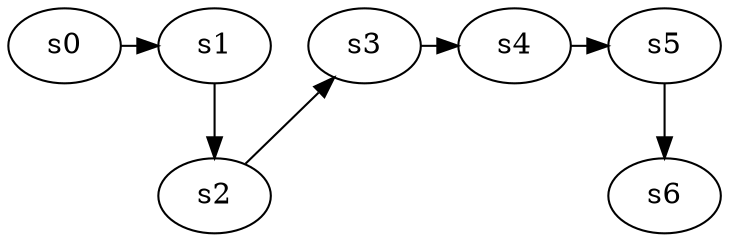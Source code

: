 digraph game_0078_chain_7 {
    s0 [name="s0", player=0];
    s1 [name="s1", player=1];
    s2 [name="s2", player=0];
    s3 [name="s3", player=1];
    s4 [name="s4", player=0];
    s5 [name="s5", player=1, target=1];
    s6 [name="s6", player=0];

    s0 -> s1 [constraint="time == 7"];
    s1 -> s2;
    s2 -> s3 [constraint="time == 3"];
    s3 -> s4 [constraint="time % 5 == 0"];
    s4 -> s5 [constraint="time % 5 == 1"];
    s5 -> s6;
}
